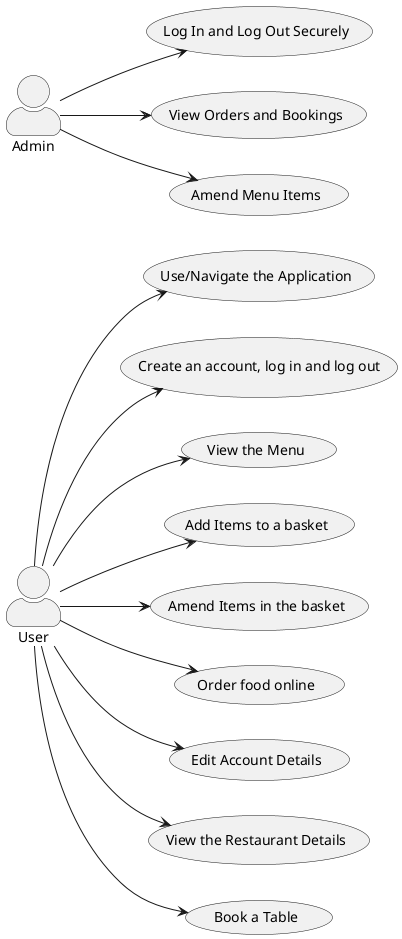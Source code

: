 @startuml Usecases
skinparam actorStyle awesome
left to right direction

:User: --> (Use/Navigate the Application)
:User: --> (Create an account, log in and log out)
:User: --> (View the Menu)
:User: --> (Add Items to a basket)
:User: --> (Amend Items in the basket)
:User: --> (Order food online)
:User: --> (Edit Account Details)
:User: --> (View the Restaurant Details)
:User: --> (Book a Table)


:Admin: --> (Log In and Log Out Securely)
:Admin: --> (View Orders and Bookings)
:Admin: --> (Amend Menu Items)

@enduml